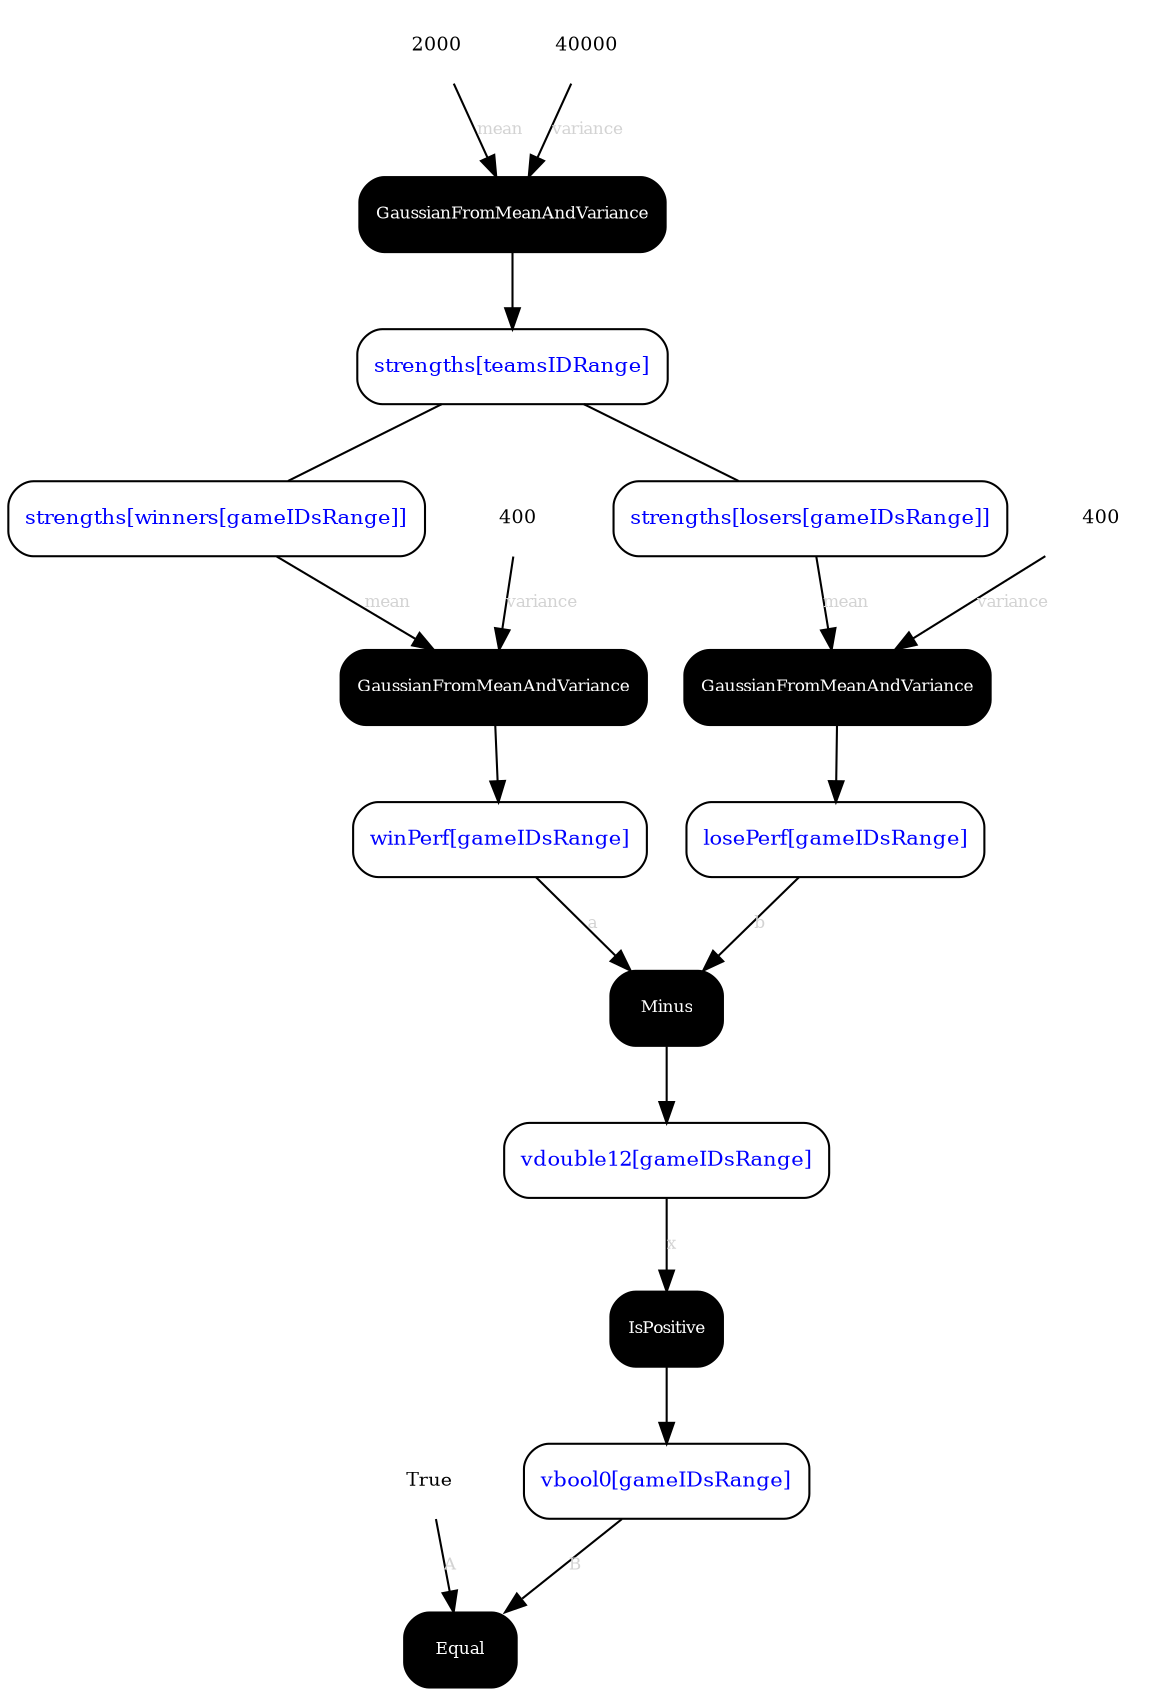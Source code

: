 digraph Model
{
    node [ fontsize=8, style="filled, rounded", fillcolor=transparent ];

    node0 [ label="strengths[winners[gameIDsRange]]" fontsize="10" fontcolor="#0000FF" shape="box" ];
    node1 [ label="GaussianFromMeanAndVariance" fontsize="8" fontcolor="#FFFFFF" fillcolor="#000000" shape="box" ];
    node2 [ label="400" fontsize="9" fontcolor="#000000" shape="none" ];
    node3 [ label="winPerf[gameIDsRange]" fontsize="10" fontcolor="#0000FF" shape="box" ];
    node4 [ label="strengths[losers[gameIDsRange]]" fontsize="10" fontcolor="#0000FF" shape="box" ];
    node5 [ label="GaussianFromMeanAndVariance" fontsize="8" fontcolor="#FFFFFF" fillcolor="#000000" shape="box" ];
    node6 [ label="400" fontsize="9" fontcolor="#000000" shape="none" ];
    node7 [ label="losePerf[gameIDsRange]" fontsize="10" fontcolor="#0000FF" shape="box" ];
    node8 [ label="Minus" fontsize="8" fontcolor="#FFFFFF" fillcolor="#000000" shape="box" ];
    node9 [ label="vdouble12[gameIDsRange]" fontsize="10" fontcolor="#0000FF" shape="box" ];
    node10 [ label="IsPositive" fontsize="8" fontcolor="#FFFFFF" fillcolor="#000000" shape="box" ];
    node11 [ label="vbool0[gameIDsRange]" fontsize="10" fontcolor="#0000FF" shape="box" ];
    node12 [ label="True" fontsize="9" fontcolor="#000000" shape="none" ];
    node13 [ label="Equal" fontsize="8" fontcolor="#FFFFFF" fillcolor="#000000" shape="box" ];
    node14 [ label="2000" fontsize="9" fontcolor="#000000" shape="none" ];
    node15 [ label="GaussianFromMeanAndVariance" fontsize="8" fontcolor="#FFFFFF" fillcolor="#000000" shape="box" ];
    node16 [ label="40000" fontsize="9" fontcolor="#000000" shape="none" ];
    node17 [ label="strengths[teamsIDRange]" fontsize="10" fontcolor="#0000FF" shape="box" ];

    node0 -> node1 [ label="mean" fontsize="8" fontcolor="#D3D3D3" arrowtail="none" ];
    node2 -> node1 [ label="variance" fontsize="8" fontcolor="#D3D3D3" arrowtail="none" ];
    node1 -> node3 [ label="" fontsize="8" fontcolor="#D3D3D3" arrowtail="none" ];
    node4 -> node5 [ label="mean" fontsize="8" fontcolor="#D3D3D3" arrowtail="none" ];
    node6 -> node5 [ label="variance" fontsize="8" fontcolor="#D3D3D3" arrowtail="none" ];
    node5 -> node7 [ label="" fontsize="8" fontcolor="#D3D3D3" arrowtail="none" ];
    node3 -> node8 [ label="a" fontsize="8" fontcolor="#D3D3D3" arrowtail="none" ];
    node7 -> node8 [ label="b" fontsize="8" fontcolor="#D3D3D3" arrowtail="none" ];
    node8 -> node9 [ label="" fontsize="8" fontcolor="#D3D3D3" arrowtail="none" ];
    node9 -> node10 [ label="x" fontsize="8" fontcolor="#D3D3D3" arrowtail="none" ];
    node10 -> node11 [ label="" fontsize="8" fontcolor="#D3D3D3" arrowtail="none" ];
    node12 -> node13 [ label="A" fontsize="8" fontcolor="#D3D3D3" arrowtail="none" ];
    node11 -> node13 [ label="B" fontsize="8" fontcolor="#D3D3D3" arrowtail="none" ];
    node14 -> node15 [ label="mean" fontsize="8" fontcolor="#D3D3D3" arrowtail="none" ];
    node16 -> node15 [ label="variance" fontsize="8" fontcolor="#D3D3D3" arrowtail="none" ];
    node15 -> node17 [ label="" fontsize="8" fontcolor="#D3D3D3" arrowtail="none" ];
    node17 -> node0 [ arrowtail="none" arrowhead="none" ];
    node17 -> node4 [ arrowtail="none" arrowhead="none" ];
}
